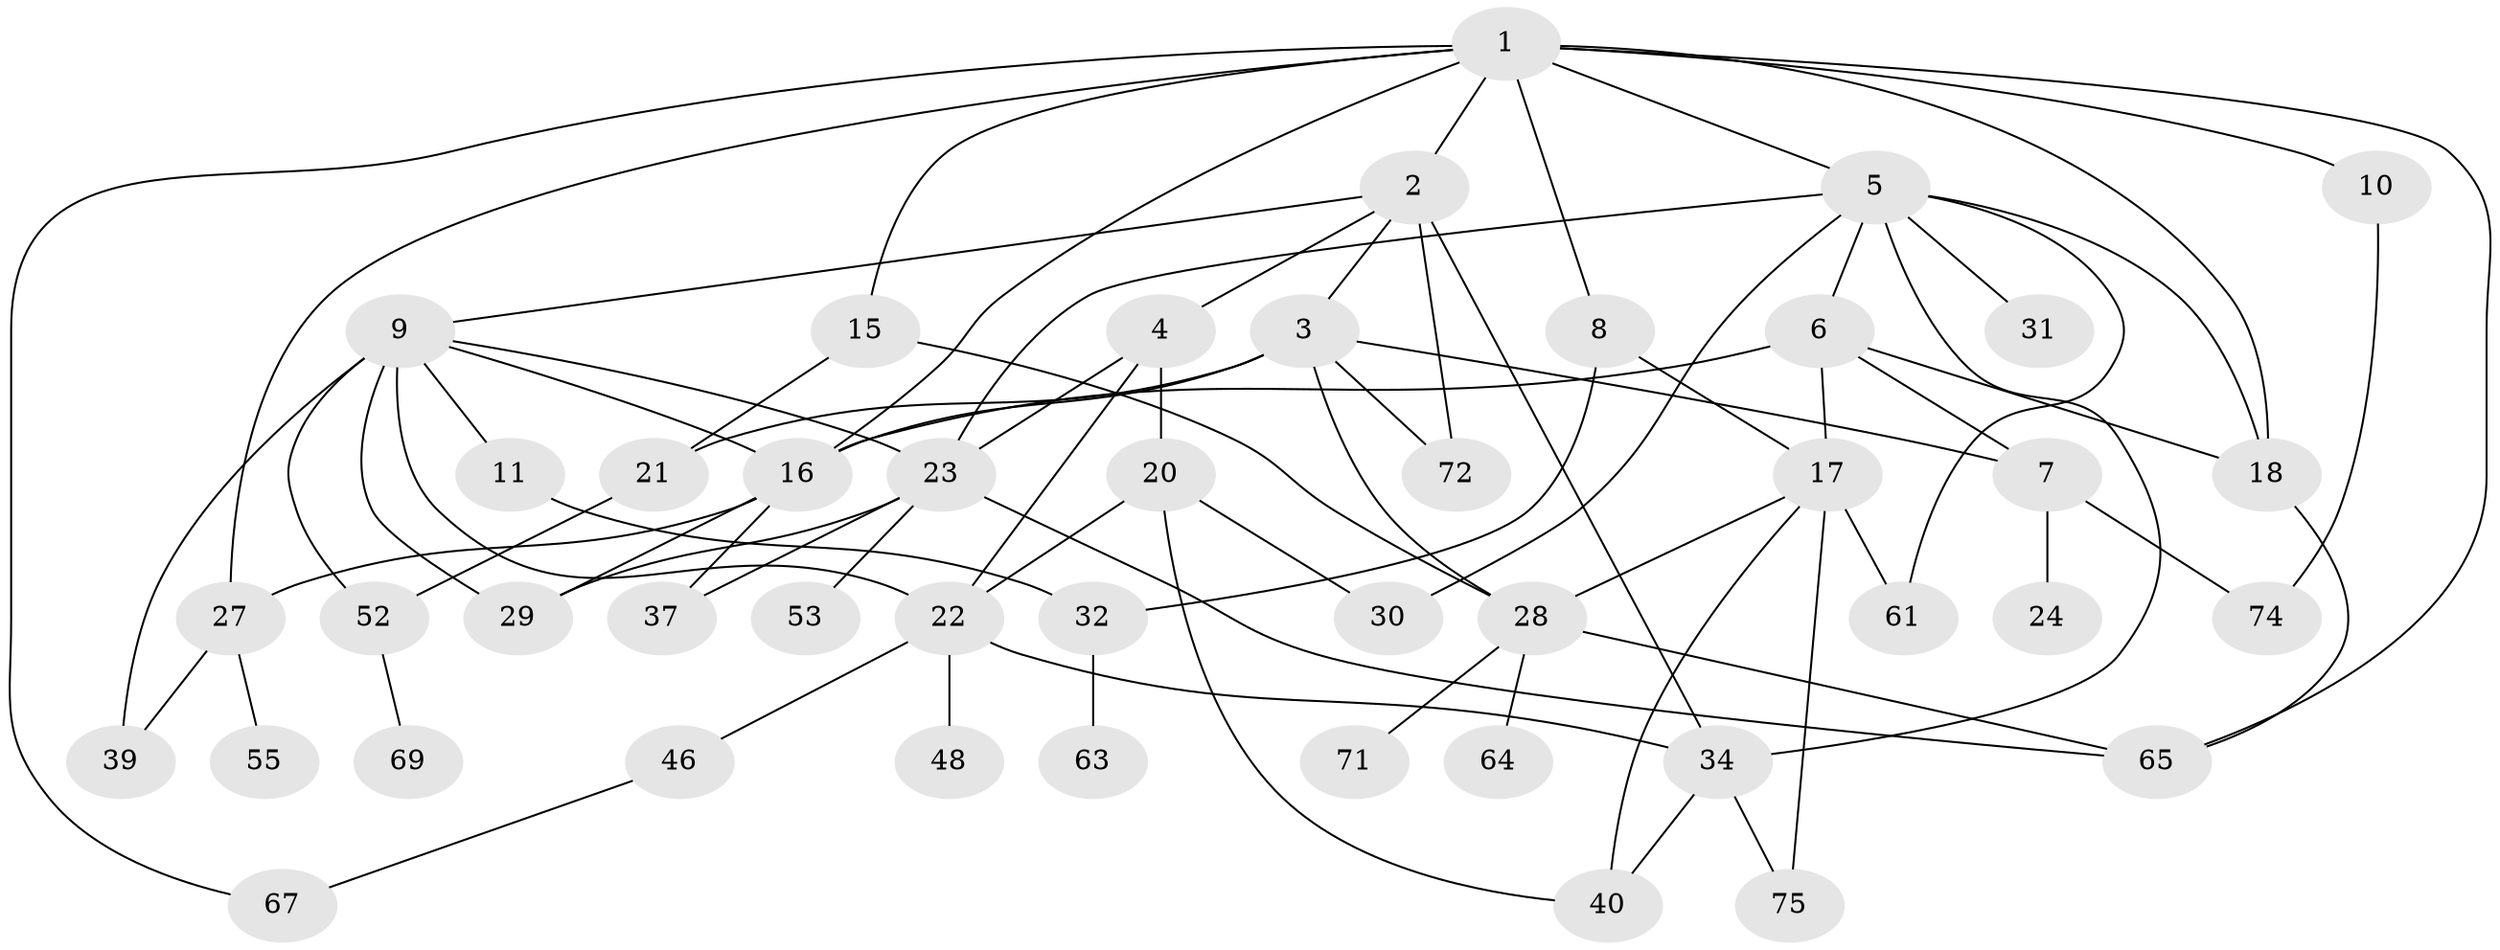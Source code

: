// original degree distribution, {10: 0.013333333333333334, 7: 0.02666666666666667, 5: 0.06666666666666667, 4: 0.21333333333333335, 3: 0.22666666666666666, 2: 0.29333333333333333, 1: 0.16}
// Generated by graph-tools (version 1.1) at 2025/16/03/04/25 18:16:51]
// undirected, 45 vertices, 78 edges
graph export_dot {
graph [start="1"]
  node [color=gray90,style=filled];
  1;
  2;
  3 [super="+26"];
  4;
  5 [super="+12"];
  6;
  7;
  8 [super="+13"];
  9 [super="+50"];
  10 [super="+45"];
  11;
  15;
  16 [super="+25"];
  17 [super="+35"];
  18 [super="+19+54"];
  20 [super="+58"];
  21 [super="+51+43"];
  22 [super="+36+33+59"];
  23 [super="+47"];
  24;
  27;
  28 [super="+56+49"];
  29;
  30;
  31;
  32;
  34 [super="+60"];
  37 [super="+41"];
  39;
  40 [super="+62"];
  46;
  48;
  52;
  53;
  55;
  61;
  63;
  64;
  65;
  67;
  69 [super="+70"];
  71;
  72;
  74;
  75;
  1 -- 2;
  1 -- 5;
  1 -- 8;
  1 -- 10;
  1 -- 15;
  1 -- 18;
  1 -- 27;
  1 -- 65;
  1 -- 67;
  1 -- 16;
  2 -- 3;
  2 -- 4;
  2 -- 9;
  2 -- 34 [weight=2];
  2 -- 72;
  3 -- 21;
  3 -- 72;
  3 -- 16;
  3 -- 28;
  3 -- 7;
  4 -- 20;
  4 -- 22;
  4 -- 23;
  5 -- 6;
  5 -- 34;
  5 -- 23;
  5 -- 61;
  5 -- 30;
  5 -- 31;
  5 -- 18;
  6 -- 7;
  6 -- 16;
  6 -- 17;
  6 -- 18;
  7 -- 24;
  7 -- 74;
  8 -- 32;
  8 -- 17;
  9 -- 11;
  9 -- 29;
  9 -- 22 [weight=2];
  9 -- 23;
  9 -- 52;
  9 -- 39;
  9 -- 16;
  10 -- 74;
  11 -- 32;
  15 -- 28;
  15 -- 21;
  16 -- 37;
  16 -- 27;
  16 -- 29;
  17 -- 28;
  17 -- 40;
  17 -- 75;
  17 -- 61;
  18 -- 65;
  20 -- 40;
  20 -- 22;
  20 -- 30;
  21 -- 52;
  22 -- 46;
  22 -- 48;
  22 -- 34;
  23 -- 37;
  23 -- 53;
  23 -- 65;
  23 -- 29;
  27 -- 39;
  27 -- 55;
  28 -- 64;
  28 -- 65;
  28 -- 71;
  32 -- 63;
  34 -- 40;
  34 -- 75;
  46 -- 67;
  52 -- 69;
}
